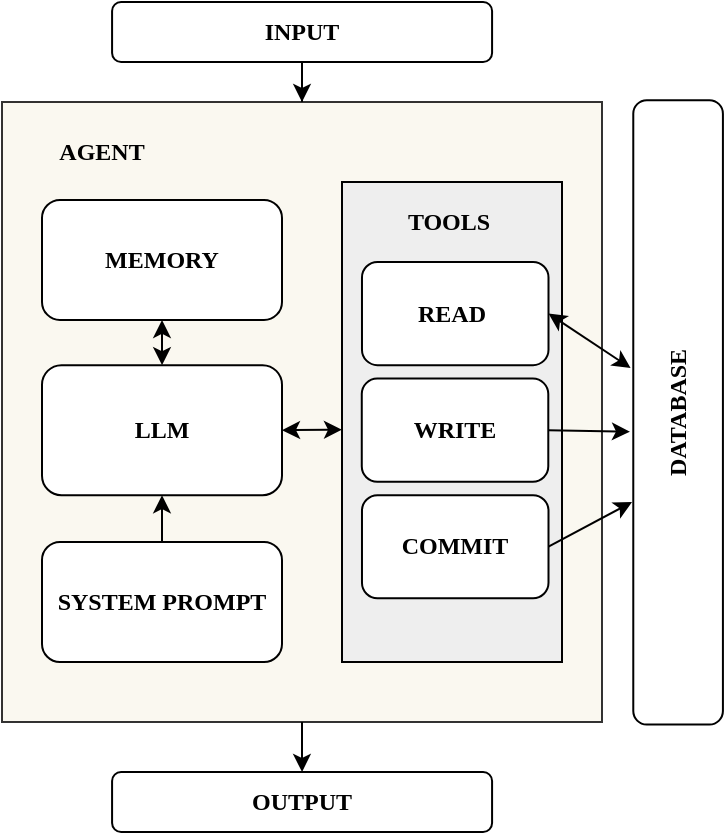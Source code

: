 <mxfile version="28.2.8">
  <diagram name="Page-1" id="GDc9fH8PSCpn4HyLC8YX">
    <mxGraphModel dx="970" dy="554" grid="1" gridSize="10" guides="1" tooltips="1" connect="1" arrows="1" fold="1" page="1" pageScale="1" pageWidth="850" pageHeight="1100" math="0" shadow="0">
      <root>
        <mxCell id="0" />
        <mxCell id="1" parent="0" />
        <mxCell id="6mjCTWVGmwsJEZox-5NN-46" style="edgeStyle=orthogonalEdgeStyle;rounded=0;orthogonalLoop=1;jettySize=auto;html=1;entryX=0.5;entryY=0;entryDx=0;entryDy=0;" edge="1" parent="1" source="6mjCTWVGmwsJEZox-5NN-23">
          <mxGeometry relative="1" as="geometry">
            <mxPoint x="370.04" y="535" as="targetPoint" />
          </mxGeometry>
        </mxCell>
        <mxCell id="6mjCTWVGmwsJEZox-5NN-23" value="" style="rounded=0;whiteSpace=wrap;html=1;shadow=0;glass=0;opacity=80;fillColor=#f9f7ed;strokeColor=default;" vertex="1" parent="1">
          <mxGeometry x="220" y="200" width="300" height="310" as="geometry" />
        </mxCell>
        <mxCell id="6mjCTWVGmwsJEZox-5NN-41" value="" style="rounded=0;whiteSpace=wrap;html=1;fillColor=#eeeeee;strokeColor=default;" vertex="1" parent="1">
          <mxGeometry x="390" y="240" width="110" height="240" as="geometry" />
        </mxCell>
        <mxCell id="2RzA0Sjv2GsnijcOHe1X-1" value="&lt;b&gt;&lt;font face=&quot;Times New Roman&quot;&gt;LLM&lt;/font&gt;&lt;/b&gt;" style="rounded=1;whiteSpace=wrap;html=1;" parent="1" vertex="1">
          <mxGeometry x="240.0" y="331.58" width="120" height="65" as="geometry" />
        </mxCell>
        <mxCell id="2RzA0Sjv2GsnijcOHe1X-3" value="&lt;b&gt;&lt;font face=&quot;Times New Roman&quot;&gt;DATABASE&lt;/font&gt;&lt;/b&gt;" style="rounded=1;whiteSpace=wrap;html=1;rotation=-90;" parent="1" vertex="1">
          <mxGeometry x="401.96" y="332.77" width="312.18" height="44.82" as="geometry" />
        </mxCell>
        <mxCell id="6mjCTWVGmwsJEZox-5NN-45" style="edgeStyle=orthogonalEdgeStyle;rounded=0;orthogonalLoop=1;jettySize=auto;html=1;entryX=0.5;entryY=0;entryDx=0;entryDy=0;" edge="1" parent="1" source="6mjCTWVGmwsJEZox-5NN-19" target="6mjCTWVGmwsJEZox-5NN-23">
          <mxGeometry relative="1" as="geometry" />
        </mxCell>
        <mxCell id="6mjCTWVGmwsJEZox-5NN-19" value="&lt;b&gt;&lt;font face=&quot;Times New Roman&quot;&gt;INPUT&lt;/font&gt;&lt;/b&gt;" style="rounded=1;whiteSpace=wrap;html=1;" vertex="1" parent="1">
          <mxGeometry x="275.04" y="150" width="190" height="30" as="geometry" />
        </mxCell>
        <mxCell id="6mjCTWVGmwsJEZox-5NN-21" value="&lt;b&gt;&lt;font face=&quot;Times New Roman&quot;&gt;MEMORY&lt;/font&gt;&lt;/b&gt;" style="rounded=1;whiteSpace=wrap;html=1;" vertex="1" parent="1">
          <mxGeometry x="240.0" y="248.95" width="120" height="60" as="geometry" />
        </mxCell>
        <mxCell id="6mjCTWVGmwsJEZox-5NN-24" value="&lt;b&gt;&lt;font face=&quot;Times New Roman&quot;&gt;AGENT&lt;/font&gt;&lt;/b&gt;" style="text;html=1;whiteSpace=wrap;strokeColor=none;fillColor=none;align=center;verticalAlign=middle;rounded=0;" vertex="1" parent="1">
          <mxGeometry x="240" y="210" width="60" height="30" as="geometry" />
        </mxCell>
        <mxCell id="2RzA0Sjv2GsnijcOHe1X-10" value="&lt;b&gt;&lt;font face=&quot;Times New Roman&quot;&gt;READ&amp;nbsp;&lt;/font&gt;&lt;/b&gt;" style="rounded=1;whiteSpace=wrap;html=1;" parent="1" vertex="1">
          <mxGeometry x="399.992" y="279.999" width="93.261" height="51.579" as="geometry" />
        </mxCell>
        <mxCell id="6mjCTWVGmwsJEZox-5NN-1" value="&lt;b&gt;&lt;font face=&quot;Times New Roman&quot;&gt;WRITE&lt;/font&gt;&lt;/b&gt;" style="rounded=1;whiteSpace=wrap;html=1;" vertex="1" parent="1">
          <mxGeometry x="399.887" y="338.289" width="93.261" height="51.579" as="geometry" />
        </mxCell>
        <mxCell id="6mjCTWVGmwsJEZox-5NN-2" value="&lt;b&gt;&lt;font face=&quot;Times New Roman&quot;&gt;COMMIT&lt;/font&gt;&lt;/b&gt;" style="rounded=1;whiteSpace=wrap;html=1;" vertex="1" parent="1">
          <mxGeometry x="399.991" y="396.579" width="93.261" height="51.579" as="geometry" />
        </mxCell>
        <mxCell id="6mjCTWVGmwsJEZox-5NN-9" value="&lt;b&gt;&lt;font face=&quot;Times New Roman&quot;&gt;TOOLS&lt;/font&gt;&lt;/b&gt;" style="text;html=1;whiteSpace=wrap;strokeColor=none;fillColor=none;align=center;verticalAlign=middle;rounded=1;" vertex="1" parent="1">
          <mxGeometry x="422" y="248.948" width="43.043" height="22.105" as="geometry" />
        </mxCell>
        <mxCell id="6mjCTWVGmwsJEZox-5NN-28" value="&lt;b&gt;&lt;font face=&quot;Times New Roman&quot;&gt;SYSTEM PROMPT&lt;/font&gt;&lt;/b&gt;" style="rounded=1;whiteSpace=wrap;html=1;glass=0;shadow=0;" vertex="1" parent="1">
          <mxGeometry x="240" y="420" width="120" height="60" as="geometry" />
        </mxCell>
        <mxCell id="6mjCTWVGmwsJEZox-5NN-38" value="" style="endArrow=classic;startArrow=classic;html=1;rounded=0;entryX=1;entryY=0.5;entryDx=0;entryDy=0;exitX=0.571;exitY=-0.03;exitDx=0;exitDy=0;exitPerimeter=0;" edge="1" parent="1" source="2RzA0Sjv2GsnijcOHe1X-3" target="2RzA0Sjv2GsnijcOHe1X-10">
          <mxGeometry width="50" height="50" relative="1" as="geometry">
            <mxPoint x="390" y="400" as="sourcePoint" />
            <mxPoint x="440" y="350" as="targetPoint" />
          </mxGeometry>
        </mxCell>
        <mxCell id="6mjCTWVGmwsJEZox-5NN-39" value="" style="endArrow=classic;html=1;rounded=0;entryX=0.469;entryY=-0.037;entryDx=0;entryDy=0;entryPerimeter=0;exitX=1;exitY=0.5;exitDx=0;exitDy=0;" edge="1" parent="1" source="6mjCTWVGmwsJEZox-5NN-1" target="2RzA0Sjv2GsnijcOHe1X-3">
          <mxGeometry width="50" height="50" relative="1" as="geometry">
            <mxPoint x="390" y="400" as="sourcePoint" />
            <mxPoint x="440" y="350" as="targetPoint" />
          </mxGeometry>
        </mxCell>
        <mxCell id="6mjCTWVGmwsJEZox-5NN-40" value="" style="endArrow=classic;html=1;rounded=0;exitX=1;exitY=0.5;exitDx=0;exitDy=0;" edge="1" parent="1" source="6mjCTWVGmwsJEZox-5NN-2">
          <mxGeometry width="50" height="50" relative="1" as="geometry">
            <mxPoint x="390" y="400" as="sourcePoint" />
            <mxPoint x="535" y="400" as="targetPoint" />
          </mxGeometry>
        </mxCell>
        <mxCell id="6mjCTWVGmwsJEZox-5NN-47" value="" style="endArrow=classic;startArrow=classic;html=1;rounded=0;entryX=0.5;entryY=1;entryDx=0;entryDy=0;exitX=0.5;exitY=0;exitDx=0;exitDy=0;" edge="1" parent="1" source="2RzA0Sjv2GsnijcOHe1X-1" target="6mjCTWVGmwsJEZox-5NN-21">
          <mxGeometry width="50" height="50" relative="1" as="geometry">
            <mxPoint x="390" y="400" as="sourcePoint" />
            <mxPoint x="440" y="350" as="targetPoint" />
          </mxGeometry>
        </mxCell>
        <mxCell id="6mjCTWVGmwsJEZox-5NN-48" value="" style="endArrow=classic;html=1;rounded=0;entryX=0.5;entryY=1;entryDx=0;entryDy=0;exitX=0.5;exitY=0;exitDx=0;exitDy=0;" edge="1" parent="1" source="6mjCTWVGmwsJEZox-5NN-28" target="2RzA0Sjv2GsnijcOHe1X-1">
          <mxGeometry width="50" height="50" relative="1" as="geometry">
            <mxPoint x="390" y="400" as="sourcePoint" />
            <mxPoint x="440" y="350" as="targetPoint" />
          </mxGeometry>
        </mxCell>
        <mxCell id="6mjCTWVGmwsJEZox-5NN-56" value="" style="endArrow=classic;startArrow=classic;html=1;rounded=0;exitX=1;exitY=0.5;exitDx=0;exitDy=0;entryX=0;entryY=0.516;entryDx=0;entryDy=0;entryPerimeter=0;" edge="1" parent="1" source="2RzA0Sjv2GsnijcOHe1X-1" target="6mjCTWVGmwsJEZox-5NN-41">
          <mxGeometry width="50" height="50" relative="1" as="geometry">
            <mxPoint x="400" y="330" as="sourcePoint" />
            <mxPoint x="450" y="280" as="targetPoint" />
          </mxGeometry>
        </mxCell>
        <mxCell id="6mjCTWVGmwsJEZox-5NN-57" value="&lt;b&gt;&lt;font face=&quot;Times New Roman&quot;&gt;OUTPUT&lt;/font&gt;&lt;/b&gt;" style="rounded=1;whiteSpace=wrap;html=1;" vertex="1" parent="1">
          <mxGeometry x="275.04" y="535" width="190" height="30" as="geometry" />
        </mxCell>
      </root>
    </mxGraphModel>
  </diagram>
</mxfile>
